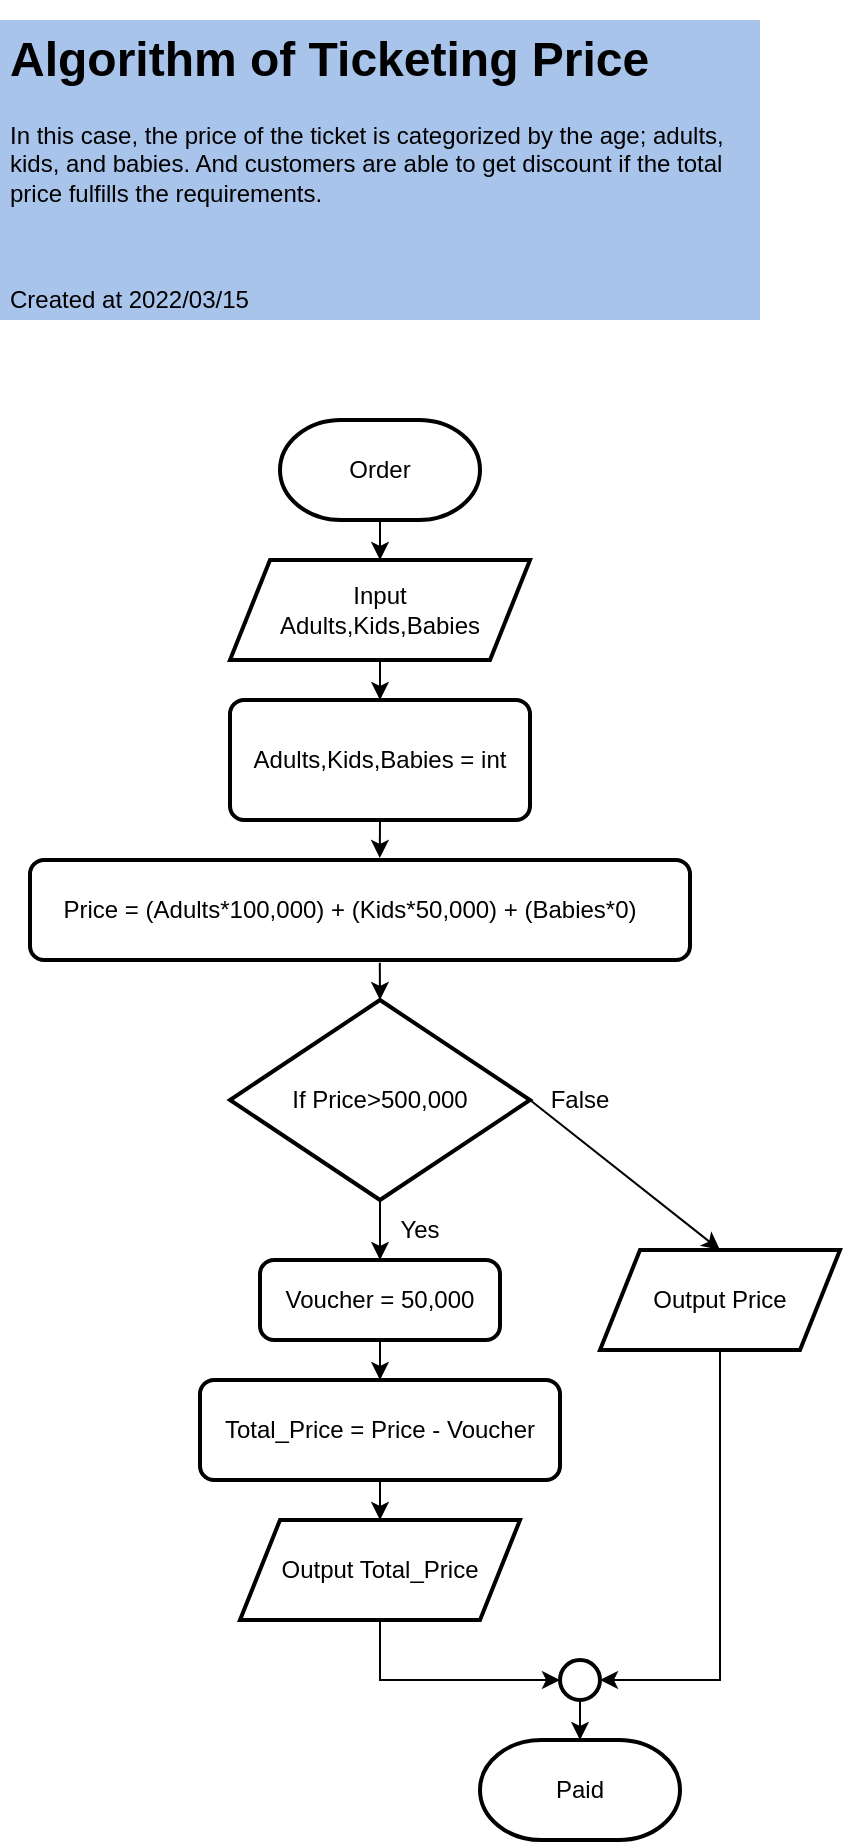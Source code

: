 <mxfile version="17.1.3" type="github">
  <diagram id="sXiF42dHpgz2zFb0Hg72" name="Page-1">
    <mxGraphModel dx="806" dy="508" grid="1" gridSize="10" guides="1" tooltips="1" connect="1" arrows="1" fold="1" page="1" pageScale="1" pageWidth="850" pageHeight="1100" math="0" shadow="0">
      <root>
        <mxCell id="0" />
        <mxCell id="1" parent="0" />
        <mxCell id="ZFkuWOROv_0TX7-tA4dF-1" value="&lt;h1&gt;Algorithm of Ticketing Price&lt;br&gt;&lt;/h1&gt;&lt;p&gt;In this case, the price of the ticket is categorized by the age; adults, kids, and babies. And customers are able to get discount if the total price fulfills the requirements.&lt;/p&gt;&lt;p&gt;&lt;br&gt;&lt;/p&gt;&lt;p&gt;Created at 2022/03/15&lt;br&gt;&lt;/p&gt;" style="text;html=1;strokeColor=none;fillColor=#A9C4EB;spacing=5;spacingTop=-20;whiteSpace=wrap;overflow=hidden;rounded=0;" parent="1" vertex="1">
          <mxGeometry x="40" y="40" width="380" height="150" as="geometry" />
        </mxCell>
        <mxCell id="ZFkuWOROv_0TX7-tA4dF-2" value="" style="strokeWidth=2;html=1;shape=mxgraph.flowchart.terminator;whiteSpace=wrap;fillColor=none;" parent="1" vertex="1">
          <mxGeometry x="180" y="240" width="100" height="50" as="geometry" />
        </mxCell>
        <mxCell id="ZFkuWOROv_0TX7-tA4dF-3" value="Order" style="text;html=1;strokeColor=none;fillColor=none;align=center;verticalAlign=middle;whiteSpace=wrap;rounded=0;" parent="1" vertex="1">
          <mxGeometry x="200" y="250" width="60" height="30" as="geometry" />
        </mxCell>
        <mxCell id="ZFkuWOROv_0TX7-tA4dF-4" value="" style="shape=parallelogram;perimeter=parallelogramPerimeter;whiteSpace=wrap;html=1;fixedSize=1;fillColor=none;strokeWidth=2;" parent="1" vertex="1">
          <mxGeometry x="155" y="310" width="150" height="50" as="geometry" />
        </mxCell>
        <mxCell id="ZFkuWOROv_0TX7-tA4dF-5" value="" style="endArrow=classic;html=1;rounded=0;exitX=0.5;exitY=1;exitDx=0;exitDy=0;exitPerimeter=0;entryX=0.5;entryY=0;entryDx=0;entryDy=0;" parent="1" source="ZFkuWOROv_0TX7-tA4dF-2" target="ZFkuWOROv_0TX7-tA4dF-4" edge="1">
          <mxGeometry width="50" height="50" relative="1" as="geometry">
            <mxPoint x="430" y="260" as="sourcePoint" />
            <mxPoint x="480" y="210" as="targetPoint" />
          </mxGeometry>
        </mxCell>
        <mxCell id="ZFkuWOROv_0TX7-tA4dF-6" value="Input Adults,Kids,Babies" style="text;html=1;strokeColor=none;fillColor=none;align=center;verticalAlign=middle;whiteSpace=wrap;rounded=0;" parent="1" vertex="1">
          <mxGeometry x="175" y="320" width="110" height="30" as="geometry" />
        </mxCell>
        <mxCell id="ZFkuWOROv_0TX7-tA4dF-7" value="" style="rounded=1;whiteSpace=wrap;html=1;absoluteArcSize=1;arcSize=14;strokeWidth=2;fillColor=none;" parent="1" vertex="1">
          <mxGeometry x="155" y="380" width="150" height="60" as="geometry" />
        </mxCell>
        <mxCell id="ZFkuWOROv_0TX7-tA4dF-8" value="Adults,Kids,Babies = int" style="text;html=1;strokeColor=none;fillColor=none;align=center;verticalAlign=middle;whiteSpace=wrap;rounded=0;" parent="1" vertex="1">
          <mxGeometry x="160" y="395" width="140" height="30" as="geometry" />
        </mxCell>
        <mxCell id="ZFkuWOROv_0TX7-tA4dF-9" value="" style="endArrow=classic;html=1;rounded=0;exitX=0.5;exitY=1;exitDx=0;exitDy=0;entryX=0.5;entryY=0;entryDx=0;entryDy=0;" parent="1" source="ZFkuWOROv_0TX7-tA4dF-4" target="ZFkuWOROv_0TX7-tA4dF-7" edge="1">
          <mxGeometry width="50" height="50" relative="1" as="geometry">
            <mxPoint x="430" y="320" as="sourcePoint" />
            <mxPoint x="480" y="270" as="targetPoint" />
          </mxGeometry>
        </mxCell>
        <mxCell id="ZFkuWOROv_0TX7-tA4dF-10" value="" style="rounded=1;whiteSpace=wrap;html=1;absoluteArcSize=1;arcSize=14;strokeWidth=2;fillColor=none;" parent="1" vertex="1">
          <mxGeometry x="55" y="460" width="330" height="50" as="geometry" />
        </mxCell>
        <mxCell id="ZFkuWOROv_0TX7-tA4dF-11" value="Price = (Adults*100,000) + (Kids*50,000) + (Babies*0)" style="text;html=1;strokeColor=none;fillColor=none;align=center;verticalAlign=middle;whiteSpace=wrap;rounded=0;" parent="1" vertex="1">
          <mxGeometry x="50" y="470" width="330" height="30" as="geometry" />
        </mxCell>
        <mxCell id="ZFkuWOROv_0TX7-tA4dF-12" value="" style="endArrow=classic;html=1;rounded=0;exitX=0.5;exitY=1;exitDx=0;exitDy=0;entryX=0.53;entryY=-0.02;entryDx=0;entryDy=0;entryPerimeter=0;" parent="1" source="ZFkuWOROv_0TX7-tA4dF-7" target="ZFkuWOROv_0TX7-tA4dF-10" edge="1">
          <mxGeometry width="50" height="50" relative="1" as="geometry">
            <mxPoint x="320" y="380" as="sourcePoint" />
            <mxPoint x="350" y="430" as="targetPoint" />
          </mxGeometry>
        </mxCell>
        <mxCell id="ZFkuWOROv_0TX7-tA4dF-13" value="" style="strokeWidth=2;html=1;shape=mxgraph.flowchart.decision;whiteSpace=wrap;fillColor=none;" parent="1" vertex="1">
          <mxGeometry x="155" y="530" width="150" height="100" as="geometry" />
        </mxCell>
        <mxCell id="ZFkuWOROv_0TX7-tA4dF-14" value="If Price&amp;gt;500,000" style="text;html=1;strokeColor=none;fillColor=none;align=center;verticalAlign=middle;whiteSpace=wrap;rounded=0;" parent="1" vertex="1">
          <mxGeometry x="175" y="565" width="110" height="30" as="geometry" />
        </mxCell>
        <mxCell id="ZFkuWOROv_0TX7-tA4dF-15" value="" style="endArrow=classic;html=1;rounded=0;entryX=0.5;entryY=0;entryDx=0;entryDy=0;entryPerimeter=0;exitX=0.53;exitY=1.027;exitDx=0;exitDy=0;exitPerimeter=0;" parent="1" source="ZFkuWOROv_0TX7-tA4dF-10" target="ZFkuWOROv_0TX7-tA4dF-13" edge="1">
          <mxGeometry width="50" height="50" relative="1" as="geometry">
            <mxPoint x="210" y="520" as="sourcePoint" />
            <mxPoint x="260" y="520" as="targetPoint" />
          </mxGeometry>
        </mxCell>
        <mxCell id="ZFkuWOROv_0TX7-tA4dF-17" value="" style="endArrow=classic;html=1;rounded=0;exitX=0.5;exitY=1;exitDx=0;exitDy=0;exitPerimeter=0;entryX=0.5;entryY=0;entryDx=0;entryDy=0;" parent="1" source="ZFkuWOROv_0TX7-tA4dF-13" target="ZFkuWOROv_0TX7-tA4dF-21" edge="1">
          <mxGeometry width="50" height="50" relative="1" as="geometry">
            <mxPoint x="210" y="580" as="sourcePoint" />
            <mxPoint x="260" y="530" as="targetPoint" />
          </mxGeometry>
        </mxCell>
        <mxCell id="ZFkuWOROv_0TX7-tA4dF-18" value="Yes" style="text;html=1;strokeColor=none;fillColor=none;align=center;verticalAlign=middle;whiteSpace=wrap;rounded=0;" parent="1" vertex="1">
          <mxGeometry x="230" y="630" width="40" height="30" as="geometry" />
        </mxCell>
        <mxCell id="ZFkuWOROv_0TX7-tA4dF-19" value="" style="rounded=1;whiteSpace=wrap;html=1;absoluteArcSize=1;arcSize=14;strokeWidth=2;fillColor=none;" parent="1" vertex="1">
          <mxGeometry x="140" y="720" width="180" height="50" as="geometry" />
        </mxCell>
        <mxCell id="ZFkuWOROv_0TX7-tA4dF-20" value="Total_Price = Price - Voucher" style="text;html=1;strokeColor=none;fillColor=none;align=center;verticalAlign=middle;whiteSpace=wrap;rounded=0;" parent="1" vertex="1">
          <mxGeometry x="150" y="730" width="160" height="30" as="geometry" />
        </mxCell>
        <mxCell id="ZFkuWOROv_0TX7-tA4dF-21" value="" style="rounded=1;whiteSpace=wrap;html=1;absoluteArcSize=1;arcSize=14;strokeWidth=2;fillColor=none;" parent="1" vertex="1">
          <mxGeometry x="170" y="660" width="120" height="40" as="geometry" />
        </mxCell>
        <mxCell id="ZFkuWOROv_0TX7-tA4dF-22" value="Voucher = 50,000" style="text;html=1;strokeColor=none;fillColor=none;align=center;verticalAlign=middle;whiteSpace=wrap;rounded=0;" parent="1" vertex="1">
          <mxGeometry x="180" y="665" width="100" height="30" as="geometry" />
        </mxCell>
        <mxCell id="ZFkuWOROv_0TX7-tA4dF-23" value="" style="endArrow=classic;html=1;rounded=0;exitX=0.5;exitY=1;exitDx=0;exitDy=0;entryX=0.5;entryY=0;entryDx=0;entryDy=0;" parent="1" source="ZFkuWOROv_0TX7-tA4dF-21" target="ZFkuWOROv_0TX7-tA4dF-19" edge="1">
          <mxGeometry width="50" height="50" relative="1" as="geometry">
            <mxPoint x="310" y="730" as="sourcePoint" />
            <mxPoint x="360" y="680" as="targetPoint" />
          </mxGeometry>
        </mxCell>
        <mxCell id="ZFkuWOROv_0TX7-tA4dF-24" value="" style="shape=parallelogram;perimeter=parallelogramPerimeter;whiteSpace=wrap;html=1;fixedSize=1;strokeWidth=2;fillColor=none;" parent="1" vertex="1">
          <mxGeometry x="160" y="790" width="140" height="50" as="geometry" />
        </mxCell>
        <mxCell id="ZFkuWOROv_0TX7-tA4dF-25" value="Output Total_Price" style="text;html=1;strokeColor=none;fillColor=none;align=center;verticalAlign=middle;whiteSpace=wrap;rounded=0;" parent="1" vertex="1">
          <mxGeometry x="175" y="800" width="110" height="30" as="geometry" />
        </mxCell>
        <mxCell id="ZFkuWOROv_0TX7-tA4dF-26" value="" style="endArrow=classic;html=1;rounded=0;exitX=0.5;exitY=1;exitDx=0;exitDy=0;entryX=0.5;entryY=0;entryDx=0;entryDy=0;" parent="1" source="ZFkuWOROv_0TX7-tA4dF-19" target="ZFkuWOROv_0TX7-tA4dF-24" edge="1">
          <mxGeometry width="50" height="50" relative="1" as="geometry">
            <mxPoint x="310" y="810" as="sourcePoint" />
            <mxPoint x="360" y="760" as="targetPoint" />
          </mxGeometry>
        </mxCell>
        <mxCell id="ZFkuWOROv_0TX7-tA4dF-27" value="" style="endArrow=classic;html=1;rounded=0;exitX=1;exitY=0.5;exitDx=0;exitDy=0;exitPerimeter=0;entryX=0.5;entryY=0;entryDx=0;entryDy=0;" parent="1" source="ZFkuWOROv_0TX7-tA4dF-13" target="ZFkuWOROv_0TX7-tA4dF-29" edge="1">
          <mxGeometry width="50" height="50" relative="1" as="geometry">
            <mxPoint x="310" y="730" as="sourcePoint" />
            <mxPoint x="330" y="640" as="targetPoint" />
          </mxGeometry>
        </mxCell>
        <mxCell id="ZFkuWOROv_0TX7-tA4dF-28" value="False" style="text;html=1;strokeColor=none;fillColor=none;align=center;verticalAlign=middle;whiteSpace=wrap;rounded=0;" parent="1" vertex="1">
          <mxGeometry x="310" y="565" width="40" height="30" as="geometry" />
        </mxCell>
        <mxCell id="ZFkuWOROv_0TX7-tA4dF-29" value="" style="shape=parallelogram;perimeter=parallelogramPerimeter;whiteSpace=wrap;html=1;fixedSize=1;strokeWidth=2;fillColor=none;" parent="1" vertex="1">
          <mxGeometry x="340" y="655" width="120" height="50" as="geometry" />
        </mxCell>
        <mxCell id="ZFkuWOROv_0TX7-tA4dF-30" value="Output Price" style="text;html=1;strokeColor=none;fillColor=none;align=center;verticalAlign=middle;whiteSpace=wrap;rounded=0;" parent="1" vertex="1">
          <mxGeometry x="365" y="665" width="70" height="30" as="geometry" />
        </mxCell>
        <mxCell id="ZFkuWOROv_0TX7-tA4dF-31" value="" style="ellipse;whiteSpace=wrap;html=1;aspect=fixed;strokeWidth=2;fillColor=none;" parent="1" vertex="1">
          <mxGeometry x="320" y="860" width="20" height="20" as="geometry" />
        </mxCell>
        <mxCell id="ZFkuWOROv_0TX7-tA4dF-32" value="" style="endArrow=classic;html=1;rounded=0;exitX=0.5;exitY=1;exitDx=0;exitDy=0;entryX=0;entryY=0.5;entryDx=0;entryDy=0;" parent="1" source="ZFkuWOROv_0TX7-tA4dF-24" target="ZFkuWOROv_0TX7-tA4dF-31" edge="1">
          <mxGeometry width="50" height="50" relative="1" as="geometry">
            <mxPoint x="310" y="730" as="sourcePoint" />
            <mxPoint x="360" y="680" as="targetPoint" />
            <Array as="points">
              <mxPoint x="230" y="870" />
            </Array>
          </mxGeometry>
        </mxCell>
        <mxCell id="ZFkuWOROv_0TX7-tA4dF-33" value="" style="endArrow=classic;html=1;rounded=0;exitX=0.5;exitY=1;exitDx=0;exitDy=0;entryX=1;entryY=0.5;entryDx=0;entryDy=0;" parent="1" source="ZFkuWOROv_0TX7-tA4dF-29" target="ZFkuWOROv_0TX7-tA4dF-31" edge="1">
          <mxGeometry width="50" height="50" relative="1" as="geometry">
            <mxPoint x="310" y="730" as="sourcePoint" />
            <mxPoint x="360" y="680" as="targetPoint" />
            <Array as="points">
              <mxPoint x="400" y="870" />
            </Array>
          </mxGeometry>
        </mxCell>
        <mxCell id="ZFkuWOROv_0TX7-tA4dF-34" value="" style="endArrow=classic;html=1;rounded=0;exitX=0.5;exitY=1;exitDx=0;exitDy=0;entryX=0.5;entryY=0;entryDx=0;entryDy=0;entryPerimeter=0;" parent="1" source="ZFkuWOROv_0TX7-tA4dF-31" target="ZFkuWOROv_0TX7-tA4dF-35" edge="1">
          <mxGeometry width="50" height="50" relative="1" as="geometry">
            <mxPoint x="310" y="810" as="sourcePoint" />
            <mxPoint x="360" y="760" as="targetPoint" />
          </mxGeometry>
        </mxCell>
        <mxCell id="ZFkuWOROv_0TX7-tA4dF-35" value="" style="strokeWidth=2;html=1;shape=mxgraph.flowchart.terminator;whiteSpace=wrap;fillColor=none;" parent="1" vertex="1">
          <mxGeometry x="280" y="900" width="100" height="50" as="geometry" />
        </mxCell>
        <mxCell id="ZFkuWOROv_0TX7-tA4dF-36" value="Paid" style="text;html=1;strokeColor=none;fillColor=none;align=center;verticalAlign=middle;whiteSpace=wrap;rounded=0;" parent="1" vertex="1">
          <mxGeometry x="300" y="910" width="60" height="30" as="geometry" />
        </mxCell>
      </root>
    </mxGraphModel>
  </diagram>
</mxfile>
